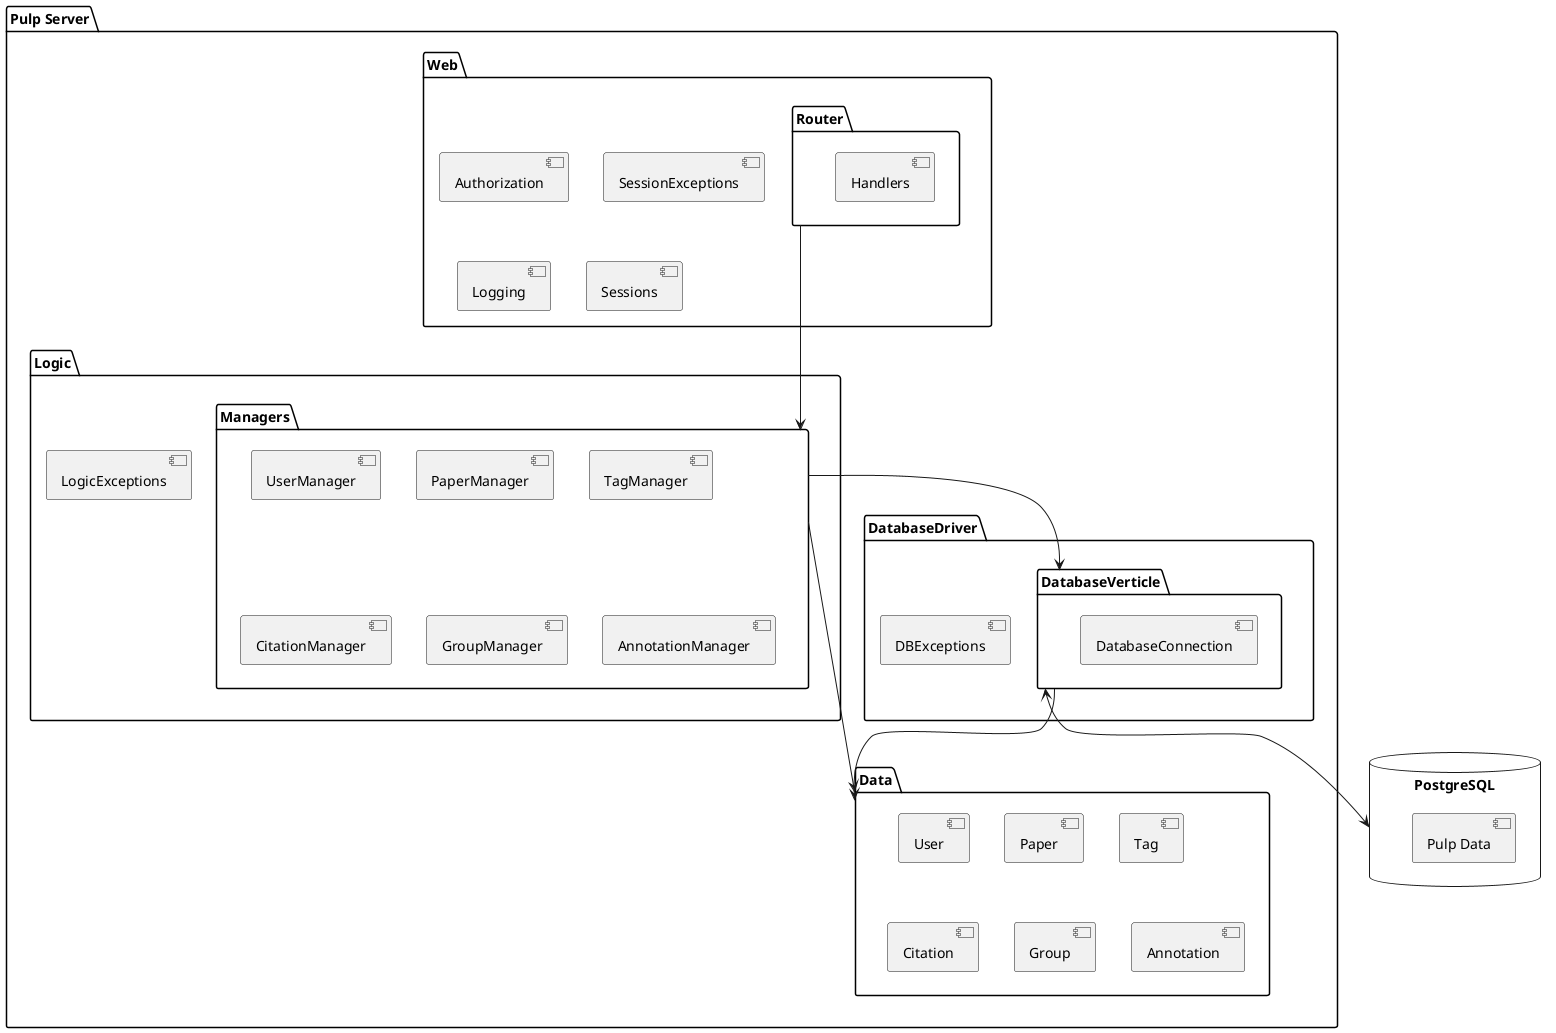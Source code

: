 @startuml
'https://plantuml.com/component-diagram


package "Pulp Server" {
    package "Web" {
        package Router {
            component Handlers
        }
        component Authorization
        component SessionExceptions
        component Logging
        component Sessions
    }

    package Logic {
        package Managers {
            component UserManager
            component PaperManager
            component TagManager
            component CitationManager
            component GroupManager
            component AnnotationManager
        }
        component LogicExceptions
    }

    package Data {
        component User
        component Paper
        component Tag
        component Citation
        component Group
        component Annotation
    }

    package DatabaseDriver {
        component DBExceptions
        package DatabaseVerticle {
            component DatabaseConnection
        }
    }
}

Router ---> Managers
Managers ---> Data
Managers -right-> DatabaseVerticle
DatabaseVerticle <--> PostgreSQL
DatabaseVerticle --> Data

database "PostgreSQL" {
    component "Pulp Data"
}


@enduml
